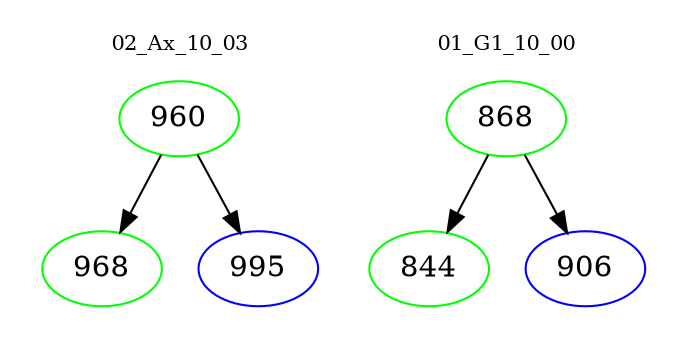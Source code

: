 digraph{
subgraph cluster_0 {
color = white
label = "02_Ax_10_03";
fontsize=10;
T0_960 [label="960", color="green"]
T0_960 -> T0_968 [color="black"]
T0_968 [label="968", color="green"]
T0_960 -> T0_995 [color="black"]
T0_995 [label="995", color="blue"]
}
subgraph cluster_1 {
color = white
label = "01_G1_10_00";
fontsize=10;
T1_868 [label="868", color="green"]
T1_868 -> T1_844 [color="black"]
T1_844 [label="844", color="green"]
T1_868 -> T1_906 [color="black"]
T1_906 [label="906", color="blue"]
}
}
